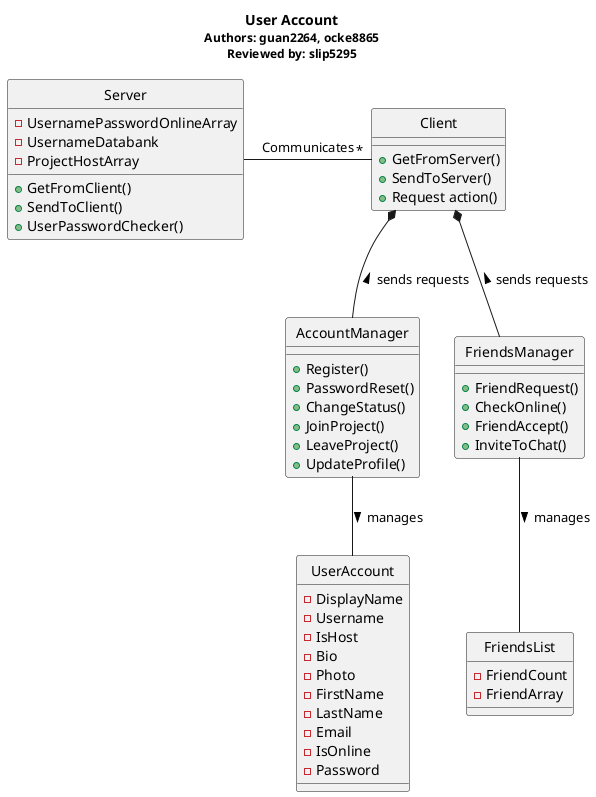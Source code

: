 @startuml
hide circles

Title <b>User Account</b>\n<size:12>Authors: guan2264, ocke8865</size>\n<size:12>Reviewed by: slip5295</size>


class "Server" as s{
-UsernamePasswordOnlineArray
-UsernameDatabank
-ProjectHostArray
+GetFromClient()
+SendToClient()
+UserPasswordChecker()
}

class "Client" as c {
+GetFromServer()
+SendToServer()
+Request action()
}

class "AccountManager" as am {
+Register()
+PasswordReset()
+ChangeStatus()
+JoinProject()
+LeaveProject()
+UpdateProfile()
}

class "UserAccount" as ua {
-DisplayName
-Username
-IsHost
-Bio
-Photo
-FirstName
-LastName
-Email
-IsOnline
-Password
}


class "FriendsManager" as fm {
+FriendRequest()
+CheckOnline()
+FriendAccept()
+InviteToChat()
}

class "FriendsList" as fl {
-FriendCount
-FriendArray
}


s  -r-"*" c : Communicates
c   *-d- am : < sends requests
am   --  ua : manages >
c   *-d- fm : < sends requests
fm   --  fl : manages >
@enduml
